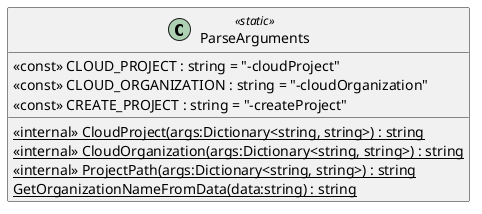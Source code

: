 @startuml
class ParseArguments <<static>> {
    <<internal>> {static} CloudProject(args:Dictionary<string, string>) : string
    <<internal>> {static} CloudOrganization(args:Dictionary<string, string>) : string
    <<internal>> {static} ProjectPath(args:Dictionary<string, string>) : string
    {static} GetOrganizationNameFromData(data:string) : string
    <<const>> CLOUD_PROJECT : string = "-cloudProject"
    <<const>> CLOUD_ORGANIZATION : string = "-cloudOrganization"
    <<const>> CREATE_PROJECT : string = "-createProject"
}
@enduml
